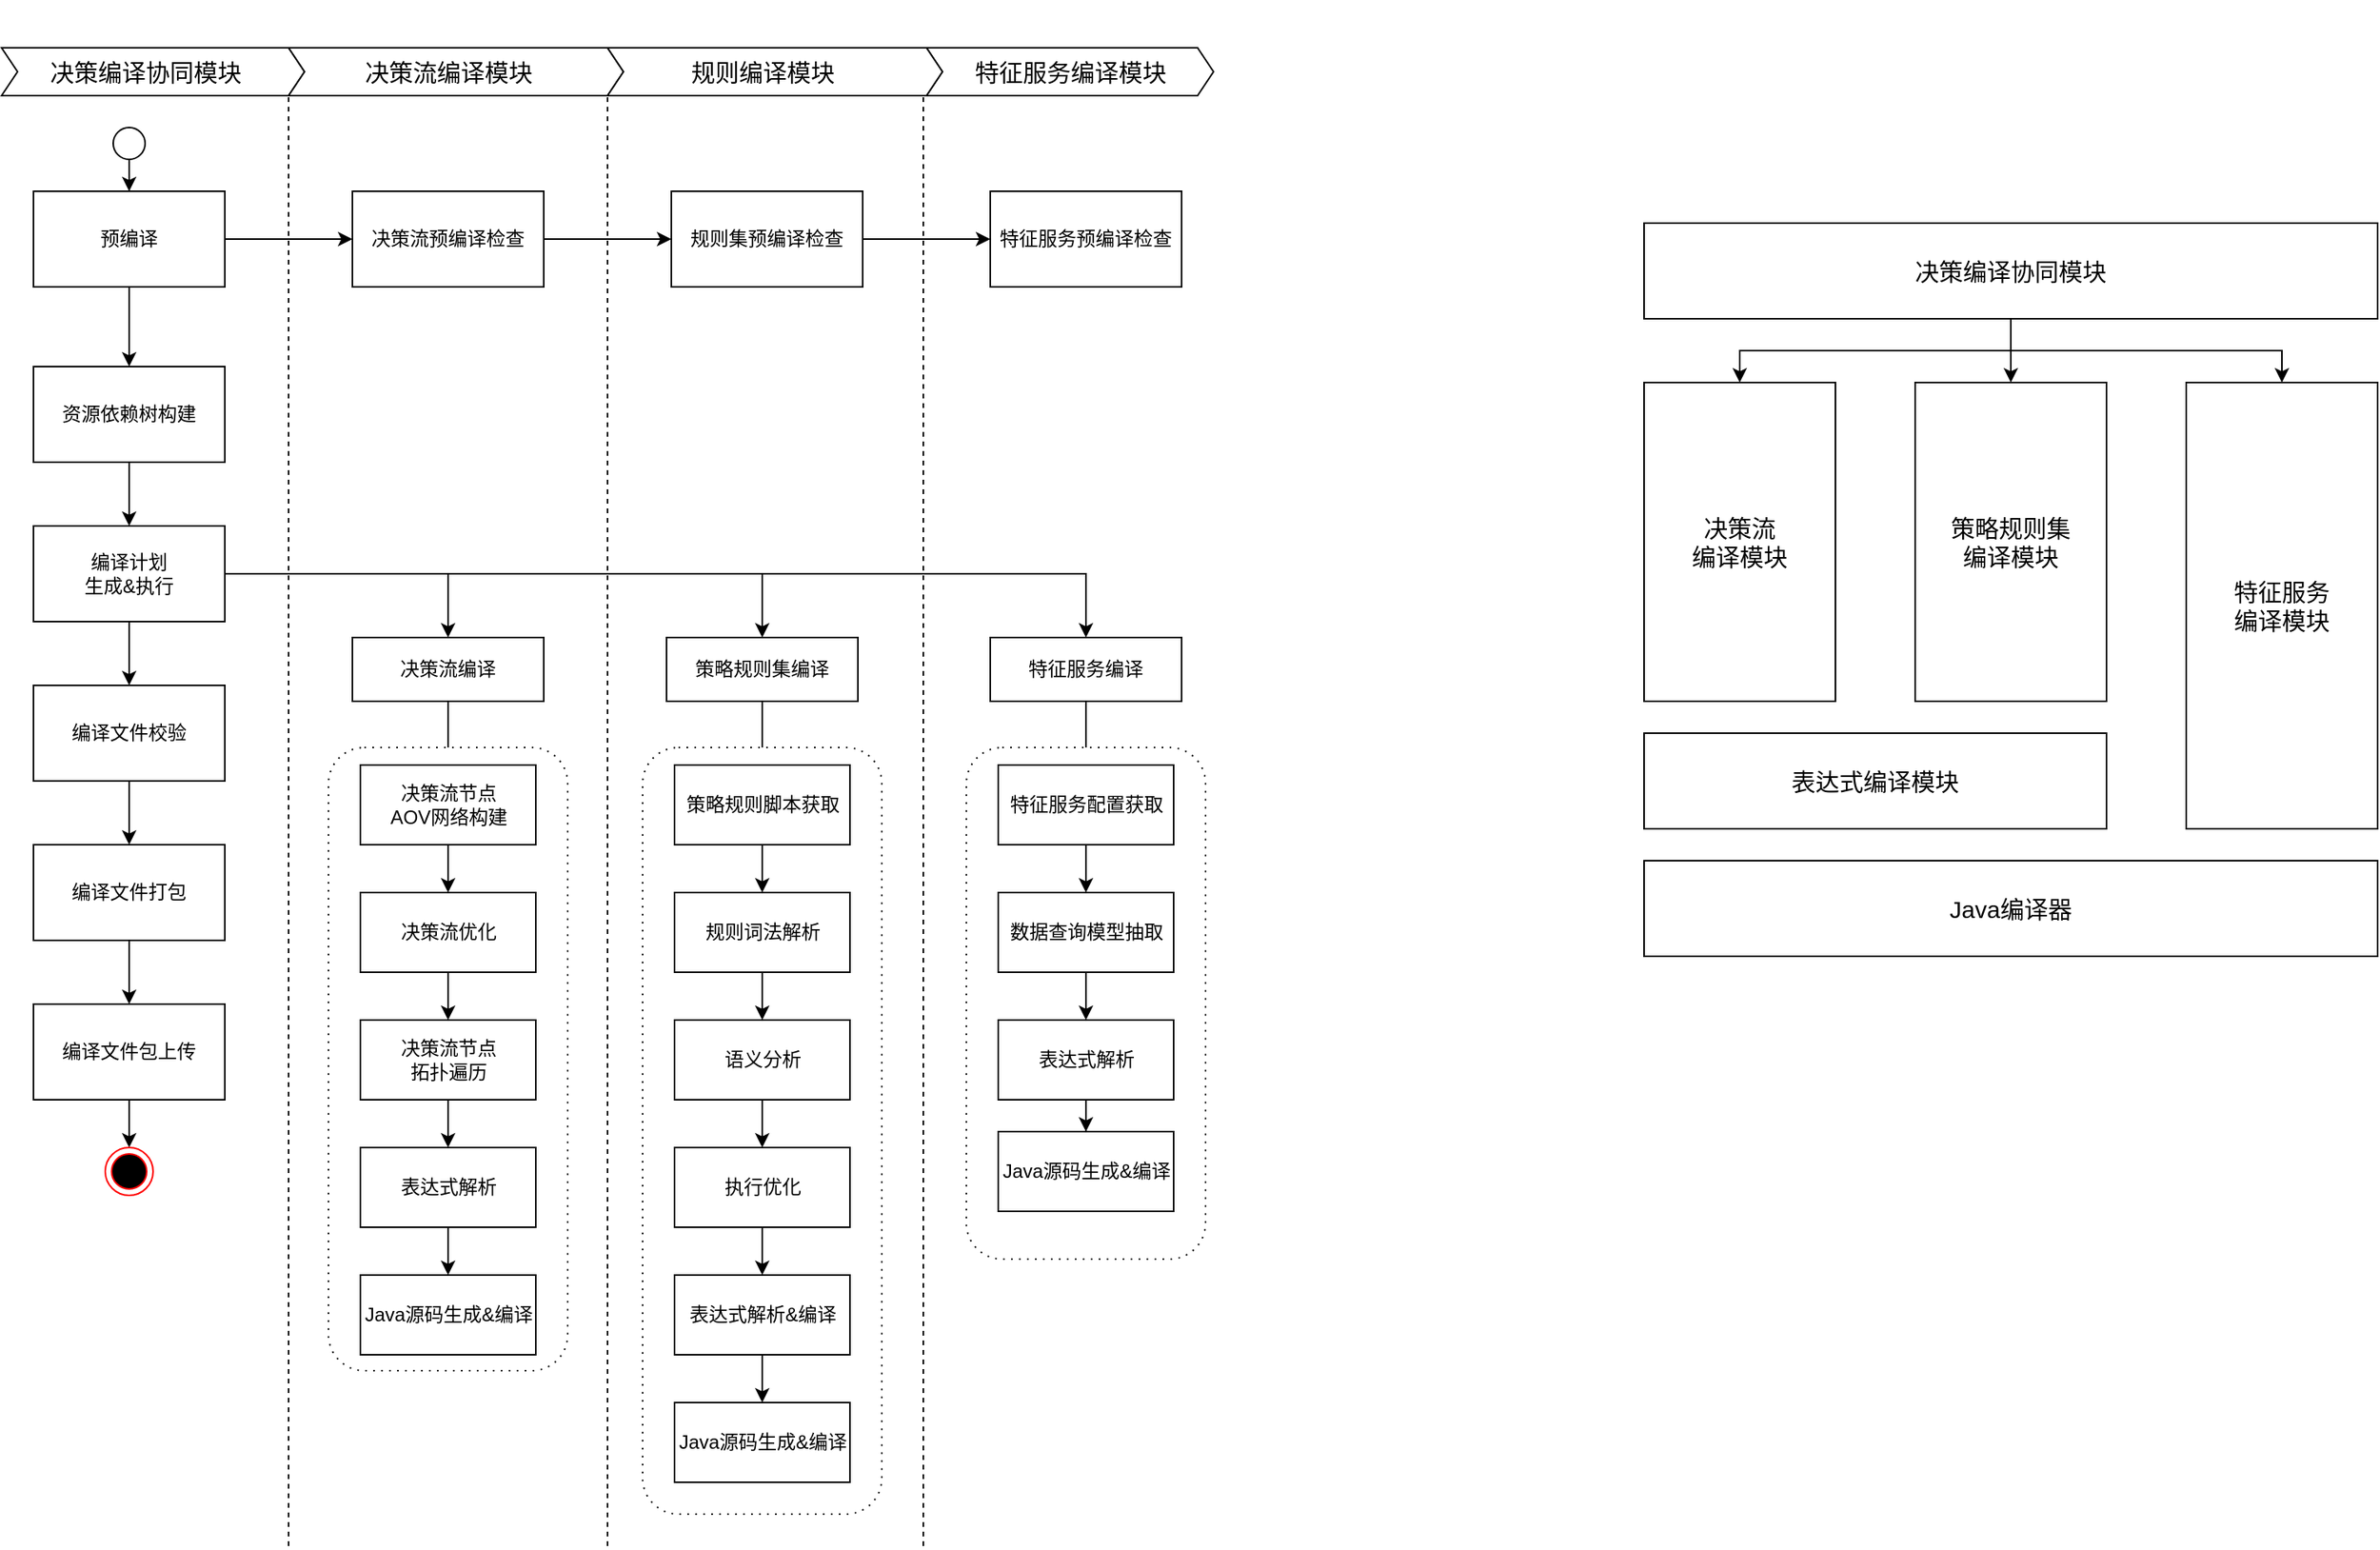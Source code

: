 <mxfile version="13.6.4" type="github">
  <diagram id="XIEwJmgOxNmqymngDd2L" name="Page-1">
    <mxGraphModel dx="1463" dy="1116" grid="1" gridSize="10" guides="1" tooltips="1" connect="1" arrows="1" fold="1" page="1" pageScale="1" pageWidth="827" pageHeight="1169" math="0" shadow="0">
      <root>
        <mxCell id="0" />
        <mxCell id="1" parent="0" />
        <mxCell id="7AzHG-92tgLLTeT5lNPb-124" value="&#xa;&#xa;&lt;span style=&quot;color: rgba(0, 0, 0, 0); font-family: monospace; font-size: 0px; font-style: normal; font-weight: 400; letter-spacing: normal; text-indent: 0px; text-transform: none; word-spacing: 0px; background-color: rgb(248, 249, 250); display: inline; float: none;&quot;&gt;&amp;nbsp;&lt;/span&gt;&#xa;&#xa;" style="html=1;shadow=0;dashed=0;align=center;verticalAlign=middle;shape=mxgraph.arrows2.arrow;dy=0;dx=10;notch=10;fontSize=15;" vertex="1" parent="1">
          <mxGeometry x="470" y="300" width="210" height="30" as="geometry" />
        </mxCell>
        <mxCell id="7AzHG-92tgLLTeT5lNPb-114" value="&#xa;&#xa;&lt;span style=&quot;color: rgba(0, 0, 0, 0); font-family: monospace; font-size: 0px; font-style: normal; font-weight: 400; letter-spacing: normal; text-indent: 0px; text-transform: none; word-spacing: 0px; background-color: rgb(248, 249, 250); display: inline; float: none;&quot;&gt;&amp;nbsp;&lt;/span&gt;&#xa;&#xa;" style="endArrow=none;dashed=1;html=1;entryX=0;entryY=0;entryDx=0;entryDy=0;entryPerimeter=0;" parent="1" edge="1" target="7AzHG-92tgLLTeT5lNPb-123">
          <mxGeometry width="50" height="50" relative="1" as="geometry">
            <mxPoint x="270" y="1240" as="sourcePoint" />
            <mxPoint x="270" y="280" as="targetPoint" />
          </mxGeometry>
        </mxCell>
        <mxCell id="7AzHG-92tgLLTeT5lNPb-15" value="&#xa;&#xa;&lt;span style=&quot;color: rgba(0, 0, 0, 0); font-family: monospace; font-size: 0px; font-style: normal; font-weight: 400; letter-spacing: normal; text-indent: 0px; text-transform: none; word-spacing: 0px; background-color: rgb(248, 249, 250); display: inline; float: none;&quot;&gt;&amp;nbsp;&lt;/span&gt;&#xa;&#xa;" style="endArrow=none;dashed=1;html=1;" parent="1" edge="1">
          <mxGeometry width="50" height="50" relative="1" as="geometry">
            <mxPoint x="470" y="1240" as="sourcePoint" />
            <mxPoint x="470" y="326" as="targetPoint" />
          </mxGeometry>
        </mxCell>
        <mxCell id="7AzHG-92tgLLTeT5lNPb-24" value="&#xa;&#xa;&lt;span style=&quot;color: rgba(0, 0, 0, 0); font-family: monospace; font-size: 0px; font-style: normal; font-weight: 400; letter-spacing: normal; text-indent: 0px; text-transform: none; word-spacing: 0px; background-color: rgb(248, 249, 250); display: inline; float: none;&quot;&gt;&amp;nbsp;&lt;/span&gt;&#xa;&#xa;" style="endArrow=none;dashed=1;html=1;entryX=0;entryY=0;entryDx=200;entryDy=0;entryPerimeter=0;" parent="1" edge="1">
          <mxGeometry width="50" height="50" relative="1" as="geometry">
            <mxPoint x="668" y="1240" as="sourcePoint" />
            <mxPoint x="668" y="300" as="targetPoint" />
          </mxGeometry>
        </mxCell>
        <mxCell id="7AzHG-92tgLLTeT5lNPb-121" value="&#xa;&#xa;&lt;span style=&quot;color: rgba(0, 0, 0, 0); font-family: monospace; font-size: 0px; font-style: normal; font-weight: 400; letter-spacing: normal; text-indent: 0px; text-transform: none; word-spacing: 0px; background-color: rgb(248, 249, 250); display: inline; float: none;&quot;&gt;&amp;nbsp;&lt;/span&gt;&#xa;&#xa;" style="html=1;shadow=0;dashed=0;align=center;verticalAlign=middle;shape=mxgraph.arrows2.arrow;dy=0;dx=10;notch=10;fontSize=15;" vertex="1" parent="1">
          <mxGeometry x="90" y="300" width="190" height="30" as="geometry" />
        </mxCell>
        <mxCell id="7AzHG-92tgLLTeT5lNPb-123" value="&#xa;&#xa;&lt;span style=&quot;color: rgba(0, 0, 0, 0); font-family: monospace; font-size: 0px; font-style: normal; font-weight: 400; letter-spacing: normal; text-indent: 0px; text-transform: none; word-spacing: 0px; background-color: rgb(248, 249, 250); display: inline; float: none;&quot;&gt;&amp;nbsp;&lt;/span&gt;&#xa;&#xa;" style="html=1;shadow=0;dashed=0;align=center;verticalAlign=middle;shape=mxgraph.arrows2.arrow;dy=0;dx=10;notch=10;fontSize=15;" vertex="1" parent="1">
          <mxGeometry x="270" y="300" width="210" height="30" as="geometry" />
        </mxCell>
        <mxCell id="7AzHG-92tgLLTeT5lNPb-127" value="&#xa;&#xa;&lt;span style=&quot;color: rgba(0, 0, 0, 0); font-family: monospace; font-size: 0px; font-style: normal; font-weight: 400; letter-spacing: normal; text-indent: 0px; text-transform: none; word-spacing: 0px; background-color: rgb(248, 249, 250); display: inline; float: none;&quot;&gt;&amp;nbsp;&lt;/span&gt;&#xa;&#xa;" style="html=1;shadow=0;dashed=0;align=center;verticalAlign=middle;shape=mxgraph.arrows2.arrow;dy=0;dx=10;notch=10;fontSize=15;" vertex="1" parent="1">
          <mxGeometry x="670" y="300" width="180" height="30" as="geometry" />
        </mxCell>
        <mxCell id="7AzHG-92tgLLTeT5lNPb-128" value="&#xa;&#xa;&lt;span style=&quot;color: rgba(0, 0, 0, 0); font-family: monospace; font-size: 0px; font-style: normal; font-weight: 400; letter-spacing: normal; text-indent: 0px; text-transform: none; word-spacing: 0px; background-color: rgb(248, 249, 250); display: inline; float: none;&quot;&gt;&amp;nbsp;&lt;/span&gt;&#xa;&#xa;" style="html=1;shadow=0;dashed=0;align=center;verticalAlign=middle;shape=mxgraph.arrows2.arrow;dy=0;dx=10;notch=10;fontSize=15;" vertex="1" parent="1">
          <mxGeometry x="470" y="300" width="210" height="30" as="geometry" />
        </mxCell>
        <mxCell id="7AzHG-92tgLLTeT5lNPb-29" value="" style="edgeStyle=orthogonalEdgeStyle;rounded=0;orthogonalLoop=1;jettySize=auto;html=1;exitX=0.5;exitY=1;exitDx=0;exitDy=0;" parent="1" source="7AzHG-92tgLLTeT5lNPb-2" target="7AzHG-92tgLLTeT5lNPb-17" edge="1">
          <mxGeometry relative="1" as="geometry" />
        </mxCell>
        <mxCell id="7AzHG-92tgLLTeT5lNPb-35" value="" style="edgeStyle=orthogonalEdgeStyle;rounded=0;orthogonalLoop=1;jettySize=auto;html=1;" parent="1" source="7AzHG-92tgLLTeT5lNPb-1" target="7AzHG-92tgLLTeT5lNPb-34" edge="1">
          <mxGeometry relative="1" as="geometry" />
        </mxCell>
        <mxCell id="kVF2bjEt8h-Rvxi-zuzt-1" value="" style="edgeStyle=orthogonalEdgeStyle;rounded=0;orthogonalLoop=1;jettySize=auto;html=1;" edge="1" parent="1" source="7AzHG-92tgLLTeT5lNPb-1" target="7AzHG-92tgLLTeT5lNPb-2">
          <mxGeometry relative="1" as="geometry" />
        </mxCell>
        <mxCell id="7AzHG-92tgLLTeT5lNPb-1" value="预编译" style="rounded=0;whiteSpace=wrap;html=1;" parent="1" vertex="1">
          <mxGeometry x="110" y="390" width="120" height="60" as="geometry" />
        </mxCell>
        <mxCell id="7AzHG-92tgLLTeT5lNPb-2" value="资源依赖树构建" style="whiteSpace=wrap;html=1;rounded=0;" parent="1" vertex="1">
          <mxGeometry x="110" y="500" width="120" height="60" as="geometry" />
        </mxCell>
        <mxCell id="7AzHG-92tgLLTeT5lNPb-83" value="" style="edgeStyle=orthogonalEdgeStyle;rounded=0;orthogonalLoop=1;jettySize=auto;html=1;startArrow=none;startFill=0;endArrow=classic;endFill=1;" parent="1" source="7AzHG-92tgLLTeT5lNPb-4" edge="1">
          <mxGeometry relative="1" as="geometry">
            <mxPoint x="567" y="790" as="targetPoint" />
          </mxGeometry>
        </mxCell>
        <mxCell id="7AzHG-92tgLLTeT5lNPb-4" value="策略规则集编译" style="whiteSpace=wrap;html=1;rounded=0;" parent="1" vertex="1">
          <mxGeometry x="507" y="670" width="120" height="40" as="geometry" />
        </mxCell>
        <mxCell id="7AzHG-92tgLLTeT5lNPb-27" value="" style="edgeStyle=orthogonalEdgeStyle;rounded=0;orthogonalLoop=1;jettySize=auto;html=1;" parent="1" source="7AzHG-92tgLLTeT5lNPb-9" target="7AzHG-92tgLLTeT5lNPb-1" edge="1">
          <mxGeometry relative="1" as="geometry" />
        </mxCell>
        <mxCell id="7AzHG-92tgLLTeT5lNPb-9" value="" style="verticalLabelPosition=bottom;verticalAlign=top;html=1;shape=mxgraph.flowchart.on-page_reference;" parent="1" vertex="1">
          <mxGeometry x="160" y="350" width="20" height="20" as="geometry" />
        </mxCell>
        <mxCell id="7AzHG-92tgLLTeT5lNPb-13" value="&lt;span&gt;特征服务编译&lt;/span&gt;" style="whiteSpace=wrap;html=1;rounded=0;" parent="1" vertex="1">
          <mxGeometry x="710" y="670" width="120" height="40" as="geometry" />
        </mxCell>
        <mxCell id="7AzHG-92tgLLTeT5lNPb-20" value="&#xa;&#xa;&lt;span style=&quot;color: rgba(0, 0, 0, 0); font-family: monospace; font-size: 0px; font-style: normal; font-weight: 400; letter-spacing: normal; text-indent: 0px; text-transform: none; word-spacing: 0px; background-color: rgb(248, 249, 250); display: inline; float: none;&quot;&gt;&amp;nbsp;&lt;/span&gt;&#xa;&#xa;" style="edgeStyle=orthogonalEdgeStyle;rounded=0;orthogonalLoop=1;jettySize=auto;html=1;exitX=1;exitY=0.5;exitDx=0;exitDy=0;entryX=0.5;entryY=0;entryDx=0;entryDy=0;" parent="1" source="7AzHG-92tgLLTeT5lNPb-17" target="7AzHG-92tgLLTeT5lNPb-13" edge="1">
          <mxGeometry relative="1" as="geometry" />
        </mxCell>
        <mxCell id="7AzHG-92tgLLTeT5lNPb-16" value="决策流编译" style="whiteSpace=wrap;html=1;rounded=0;" parent="1" vertex="1">
          <mxGeometry x="310" y="670" width="120" height="40" as="geometry" />
        </mxCell>
        <mxCell id="7AzHG-92tgLLTeT5lNPb-19" value="" style="edgeStyle=orthogonalEdgeStyle;rounded=0;orthogonalLoop=1;jettySize=auto;html=1;" parent="1" source="7AzHG-92tgLLTeT5lNPb-17" target="7AzHG-92tgLLTeT5lNPb-16" edge="1">
          <mxGeometry relative="1" as="geometry" />
        </mxCell>
        <mxCell id="7AzHG-92tgLLTeT5lNPb-22" value="" style="edgeStyle=orthogonalEdgeStyle;rounded=0;orthogonalLoop=1;jettySize=auto;html=1;" parent="1" source="7AzHG-92tgLLTeT5lNPb-17" target="7AzHG-92tgLLTeT5lNPb-4" edge="1">
          <mxGeometry relative="1" as="geometry">
            <mxPoint x="310" y="630" as="targetPoint" />
          </mxGeometry>
        </mxCell>
        <mxCell id="7AzHG-92tgLLTeT5lNPb-42" value="" style="edgeStyle=orthogonalEdgeStyle;rounded=0;orthogonalLoop=1;jettySize=auto;html=1;" parent="1" source="7AzHG-92tgLLTeT5lNPb-17" target="7AzHG-92tgLLTeT5lNPb-41" edge="1">
          <mxGeometry relative="1" as="geometry" />
        </mxCell>
        <mxCell id="7AzHG-92tgLLTeT5lNPb-17" value="编译计划&lt;br&gt;生成&amp;amp;执行" style="whiteSpace=wrap;html=1;rounded=0;" parent="1" vertex="1">
          <mxGeometry x="110" y="600" width="120" height="60" as="geometry" />
        </mxCell>
        <mxCell id="7AzHG-92tgLLTeT5lNPb-37" value="" style="edgeStyle=orthogonalEdgeStyle;rounded=0;orthogonalLoop=1;jettySize=auto;html=1;" parent="1" source="7AzHG-92tgLLTeT5lNPb-34" target="7AzHG-92tgLLTeT5lNPb-36" edge="1">
          <mxGeometry relative="1" as="geometry" />
        </mxCell>
        <mxCell id="7AzHG-92tgLLTeT5lNPb-34" value="决策流预编译检查" style="whiteSpace=wrap;html=1;rounded=0;" parent="1" vertex="1">
          <mxGeometry x="310" y="390" width="120" height="60" as="geometry" />
        </mxCell>
        <mxCell id="7AzHG-92tgLLTeT5lNPb-39" value="" style="edgeStyle=orthogonalEdgeStyle;rounded=0;orthogonalLoop=1;jettySize=auto;html=1;" parent="1" source="7AzHG-92tgLLTeT5lNPb-36" target="7AzHG-92tgLLTeT5lNPb-38" edge="1">
          <mxGeometry relative="1" as="geometry" />
        </mxCell>
        <mxCell id="7AzHG-92tgLLTeT5lNPb-36" value="规则集预编译检查" style="whiteSpace=wrap;html=1;rounded=0;" parent="1" vertex="1">
          <mxGeometry x="510" y="390" width="120" height="60" as="geometry" />
        </mxCell>
        <mxCell id="7AzHG-92tgLLTeT5lNPb-38" value="特征服务预编译检查" style="whiteSpace=wrap;html=1;rounded=0;" parent="1" vertex="1">
          <mxGeometry x="710" y="390" width="120" height="60" as="geometry" />
        </mxCell>
        <mxCell id="7AzHG-92tgLLTeT5lNPb-44" value="" style="edgeStyle=orthogonalEdgeStyle;rounded=0;orthogonalLoop=1;jettySize=auto;html=1;" parent="1" source="7AzHG-92tgLLTeT5lNPb-41" target="7AzHG-92tgLLTeT5lNPb-43" edge="1">
          <mxGeometry relative="1" as="geometry" />
        </mxCell>
        <mxCell id="7AzHG-92tgLLTeT5lNPb-41" value="编译文件校验" style="whiteSpace=wrap;html=1;rounded=0;" parent="1" vertex="1">
          <mxGeometry x="110" y="700" width="120" height="60" as="geometry" />
        </mxCell>
        <mxCell id="7AzHG-92tgLLTeT5lNPb-46" value="" style="edgeStyle=orthogonalEdgeStyle;rounded=0;orthogonalLoop=1;jettySize=auto;html=1;" parent="1" source="7AzHG-92tgLLTeT5lNPb-43" target="7AzHG-92tgLLTeT5lNPb-45" edge="1">
          <mxGeometry relative="1" as="geometry" />
        </mxCell>
        <mxCell id="7AzHG-92tgLLTeT5lNPb-43" value="编译文件打包" style="whiteSpace=wrap;html=1;rounded=0;" parent="1" vertex="1">
          <mxGeometry x="110" y="800" width="120" height="60" as="geometry" />
        </mxCell>
        <mxCell id="7AzHG-92tgLLTeT5lNPb-52" value="" style="edgeStyle=orthogonalEdgeStyle;rounded=0;orthogonalLoop=1;jettySize=auto;html=1;" parent="1" source="7AzHG-92tgLLTeT5lNPb-45" target="7AzHG-92tgLLTeT5lNPb-51" edge="1">
          <mxGeometry relative="1" as="geometry" />
        </mxCell>
        <mxCell id="7AzHG-92tgLLTeT5lNPb-45" value="编译文件包上传" style="whiteSpace=wrap;html=1;rounded=0;" parent="1" vertex="1">
          <mxGeometry x="110" y="900" width="120" height="60" as="geometry" />
        </mxCell>
        <mxCell id="7AzHG-92tgLLTeT5lNPb-51" value="" style="ellipse;html=1;shape=endState;fillColor=#000000;strokeColor=#ff0000;" parent="1" vertex="1">
          <mxGeometry x="155" y="990" width="30" height="30" as="geometry" />
        </mxCell>
        <mxCell id="7AzHG-92tgLLTeT5lNPb-57" value="" style="edgeStyle=orthogonalEdgeStyle;rounded=0;orthogonalLoop=1;jettySize=auto;html=1;endArrow=none;endFill=0;" parent="1" source="7AzHG-92tgLLTeT5lNPb-55" target="7AzHG-92tgLLTeT5lNPb-16" edge="1">
          <mxGeometry relative="1" as="geometry" />
        </mxCell>
        <mxCell id="7AzHG-92tgLLTeT5lNPb-55" value="&#xa;&#xa;&lt;span style=&quot;color: rgba(0, 0, 0, 0); font-family: monospace; font-size: 0px; font-style: normal; font-weight: 400; letter-spacing: normal; text-indent: 0px; text-transform: none; word-spacing: 0px; background-color: rgb(248, 249, 250); display: inline; float: none;&quot;&gt;&amp;nbsp;&lt;/span&gt;&#xa;&#xa;" style="shape=ext;rounded=1;html=1;whiteSpace=wrap;dashed=1;dashPattern=1 4;" parent="1" vertex="1">
          <mxGeometry x="295" y="739" width="150" height="391" as="geometry" />
        </mxCell>
        <mxCell id="7AzHG-92tgLLTeT5lNPb-67" value="" style="edgeStyle=orthogonalEdgeStyle;rounded=0;orthogonalLoop=1;jettySize=auto;html=1;startArrow=none;startFill=0;endArrow=classic;endFill=1;" parent="1" source="7AzHG-92tgLLTeT5lNPb-59" target="7AzHG-92tgLLTeT5lNPb-66" edge="1">
          <mxGeometry relative="1" as="geometry" />
        </mxCell>
        <mxCell id="7AzHG-92tgLLTeT5lNPb-59" value="决策流节点&lt;br&gt;AOV网络构建" style="html=1;" parent="1" vertex="1">
          <mxGeometry x="315" y="750" width="110" height="50" as="geometry" />
        </mxCell>
        <mxCell id="7AzHG-92tgLLTeT5lNPb-69" value="" style="edgeStyle=orthogonalEdgeStyle;rounded=0;orthogonalLoop=1;jettySize=auto;html=1;startArrow=none;startFill=0;endArrow=classic;endFill=1;" parent="1" source="7AzHG-92tgLLTeT5lNPb-66" target="7AzHG-92tgLLTeT5lNPb-68" edge="1">
          <mxGeometry relative="1" as="geometry" />
        </mxCell>
        <mxCell id="7AzHG-92tgLLTeT5lNPb-66" value="决策流优化" style="html=1;" parent="1" vertex="1">
          <mxGeometry x="315" y="830" width="110" height="50" as="geometry" />
        </mxCell>
        <mxCell id="7AzHG-92tgLLTeT5lNPb-186" value="" style="edgeStyle=orthogonalEdgeStyle;rounded=0;orthogonalLoop=1;jettySize=auto;html=1;startArrow=none;startFill=0;endArrow=classic;endFill=1;fontSize=15;" edge="1" parent="1" source="7AzHG-92tgLLTeT5lNPb-68" target="7AzHG-92tgLLTeT5lNPb-185">
          <mxGeometry relative="1" as="geometry" />
        </mxCell>
        <mxCell id="7AzHG-92tgLLTeT5lNPb-68" value="决策流节点&lt;br&gt;拓扑遍历" style="html=1;" parent="1" vertex="1">
          <mxGeometry x="315" y="910" width="110" height="50" as="geometry" />
        </mxCell>
        <mxCell id="7AzHG-92tgLLTeT5lNPb-70" value="Java源码生成&amp;amp;编译" style="html=1;" parent="1" vertex="1">
          <mxGeometry x="315" y="1070" width="110" height="50" as="geometry" />
        </mxCell>
        <mxCell id="7AzHG-92tgLLTeT5lNPb-74" value="&#xa;&#xa;&lt;span style=&quot;color: rgba(0, 0, 0, 0); font-family: monospace; font-size: 0px; font-style: normal; font-weight: 400; letter-spacing: normal; text-indent: 0px; text-transform: none; word-spacing: 0px; background-color: rgb(248, 249, 250); display: inline; float: none;&quot;&gt;&amp;nbsp;&lt;/span&gt;&#xa;&#xa;" style="shape=ext;rounded=1;html=1;whiteSpace=wrap;dashed=1;dashPattern=1 4;" parent="1" vertex="1">
          <mxGeometry x="492" y="739" width="150" height="481" as="geometry" />
        </mxCell>
        <mxCell id="7AzHG-92tgLLTeT5lNPb-75" value="" style="edgeStyle=orthogonalEdgeStyle;rounded=0;orthogonalLoop=1;jettySize=auto;html=1;startArrow=none;startFill=0;endArrow=classic;endFill=1;" parent="1" source="7AzHG-92tgLLTeT5lNPb-76" target="7AzHG-92tgLLTeT5lNPb-78" edge="1">
          <mxGeometry relative="1" as="geometry" />
        </mxCell>
        <mxCell id="7AzHG-92tgLLTeT5lNPb-76" value="策略规则脚本获取" style="html=1;" parent="1" vertex="1">
          <mxGeometry x="512" y="750" width="110" height="50" as="geometry" />
        </mxCell>
        <mxCell id="7AzHG-92tgLLTeT5lNPb-77" value="" style="edgeStyle=orthogonalEdgeStyle;rounded=0;orthogonalLoop=1;jettySize=auto;html=1;startArrow=none;startFill=0;endArrow=classic;endFill=1;" parent="1" source="7AzHG-92tgLLTeT5lNPb-78" target="7AzHG-92tgLLTeT5lNPb-80" edge="1">
          <mxGeometry relative="1" as="geometry" />
        </mxCell>
        <mxCell id="7AzHG-92tgLLTeT5lNPb-78" value="规则词法解析" style="html=1;" parent="1" vertex="1">
          <mxGeometry x="512" y="830" width="110" height="50" as="geometry" />
        </mxCell>
        <mxCell id="7AzHG-92tgLLTeT5lNPb-79" value="" style="edgeStyle=orthogonalEdgeStyle;rounded=0;orthogonalLoop=1;jettySize=auto;html=1;startArrow=none;startFill=0;endArrow=classic;endFill=1;" parent="1" source="7AzHG-92tgLLTeT5lNPb-80" target="7AzHG-92tgLLTeT5lNPb-81" edge="1">
          <mxGeometry relative="1" as="geometry" />
        </mxCell>
        <mxCell id="7AzHG-92tgLLTeT5lNPb-80" value="语义分析" style="html=1;" parent="1" vertex="1">
          <mxGeometry x="512" y="910" width="110" height="50" as="geometry" />
        </mxCell>
        <mxCell id="7AzHG-92tgLLTeT5lNPb-89" value="" style="edgeStyle=orthogonalEdgeStyle;rounded=0;orthogonalLoop=1;jettySize=auto;html=1;startArrow=none;startFill=0;endArrow=classic;endFill=1;" parent="1" source="7AzHG-92tgLLTeT5lNPb-81" target="7AzHG-92tgLLTeT5lNPb-88" edge="1">
          <mxGeometry relative="1" as="geometry" />
        </mxCell>
        <mxCell id="7AzHG-92tgLLTeT5lNPb-81" value="执行优化" style="html=1;" parent="1" vertex="1">
          <mxGeometry x="512" y="990" width="110" height="50" as="geometry" />
        </mxCell>
        <mxCell id="7AzHG-92tgLLTeT5lNPb-194" value="" style="edgeStyle=orthogonalEdgeStyle;rounded=0;orthogonalLoop=1;jettySize=auto;html=1;startArrow=none;startFill=0;endArrow=classic;endFill=1;fontSize=15;" edge="1" parent="1" source="7AzHG-92tgLLTeT5lNPb-88" target="7AzHG-92tgLLTeT5lNPb-193">
          <mxGeometry relative="1" as="geometry" />
        </mxCell>
        <mxCell id="7AzHG-92tgLLTeT5lNPb-88" value="表达式解析&amp;amp;编译" style="html=1;" parent="1" vertex="1">
          <mxGeometry x="512" y="1070" width="110" height="50" as="geometry" />
        </mxCell>
        <mxCell id="7AzHG-92tgLLTeT5lNPb-90" value="" style="edgeStyle=orthogonalEdgeStyle;rounded=0;orthogonalLoop=1;jettySize=auto;html=1;startArrow=none;startFill=0;endArrow=classic;endFill=1;" parent="1" edge="1">
          <mxGeometry relative="1" as="geometry">
            <mxPoint x="770" y="710" as="sourcePoint" />
            <mxPoint x="770" y="790" as="targetPoint" />
          </mxGeometry>
        </mxCell>
        <mxCell id="7AzHG-92tgLLTeT5lNPb-92" value="" style="edgeStyle=orthogonalEdgeStyle;rounded=0;orthogonalLoop=1;jettySize=auto;html=1;startArrow=none;startFill=0;endArrow=classic;endFill=1;" parent="1" source="7AzHG-92tgLLTeT5lNPb-93" target="7AzHG-92tgLLTeT5lNPb-95" edge="1">
          <mxGeometry relative="1" as="geometry" />
        </mxCell>
        <mxCell id="7AzHG-92tgLLTeT5lNPb-93" value="策略规则脚本获取" style="html=1;" parent="1" vertex="1">
          <mxGeometry x="715" y="750" width="110" height="50" as="geometry" />
        </mxCell>
        <mxCell id="7AzHG-92tgLLTeT5lNPb-94" value="" style="edgeStyle=orthogonalEdgeStyle;rounded=0;orthogonalLoop=1;jettySize=auto;html=1;startArrow=none;startFill=0;endArrow=classic;endFill=1;" parent="1" source="7AzHG-92tgLLTeT5lNPb-95" target="7AzHG-92tgLLTeT5lNPb-97" edge="1">
          <mxGeometry relative="1" as="geometry" />
        </mxCell>
        <mxCell id="7AzHG-92tgLLTeT5lNPb-95" value="规则词法解析" style="html=1;" parent="1" vertex="1">
          <mxGeometry x="715" y="830" width="110" height="50" as="geometry" />
        </mxCell>
        <mxCell id="7AzHG-92tgLLTeT5lNPb-97" value="语义分析" style="html=1;" parent="1" vertex="1">
          <mxGeometry x="715" y="910" width="110" height="50" as="geometry" />
        </mxCell>
        <mxCell id="7AzHG-92tgLLTeT5lNPb-101" value="" style="edgeStyle=orthogonalEdgeStyle;rounded=0;orthogonalLoop=1;jettySize=auto;html=1;startArrow=none;startFill=0;endArrow=classic;endFill=1;" parent="1" edge="1">
          <mxGeometry relative="1" as="geometry">
            <mxPoint x="770" y="710" as="sourcePoint" />
            <mxPoint x="770" y="790" as="targetPoint" />
          </mxGeometry>
        </mxCell>
        <mxCell id="7AzHG-92tgLLTeT5lNPb-102" value="&#xa;&#xa;&lt;span style=&quot;color: rgba(0, 0, 0, 0); font-family: monospace; font-size: 0px; font-style: normal; font-weight: 400; letter-spacing: normal; text-indent: 0px; text-transform: none; word-spacing: 0px; background-color: rgb(248, 249, 250); display: inline; float: none;&quot;&gt;&amp;nbsp;&lt;/span&gt;&#xa;&#xa;" style="shape=ext;rounded=1;html=1;whiteSpace=wrap;dashed=1;dashPattern=1 4;" parent="1" vertex="1">
          <mxGeometry x="695" y="739" width="150" height="321" as="geometry" />
        </mxCell>
        <mxCell id="7AzHG-92tgLLTeT5lNPb-103" value="" style="edgeStyle=orthogonalEdgeStyle;rounded=0;orthogonalLoop=1;jettySize=auto;html=1;startArrow=none;startFill=0;endArrow=classic;endFill=1;" parent="1" source="7AzHG-92tgLLTeT5lNPb-104" target="7AzHG-92tgLLTeT5lNPb-106" edge="1">
          <mxGeometry relative="1" as="geometry" />
        </mxCell>
        <mxCell id="7AzHG-92tgLLTeT5lNPb-104" value="特征服务配置获取" style="html=1;" parent="1" vertex="1">
          <mxGeometry x="715" y="750" width="110" height="50" as="geometry" />
        </mxCell>
        <mxCell id="7AzHG-92tgLLTeT5lNPb-200" value="" style="edgeStyle=orthogonalEdgeStyle;rounded=0;orthogonalLoop=1;jettySize=auto;html=1;startArrow=none;startFill=0;endArrow=classic;endFill=1;fontSize=15;" edge="1" parent="1" source="7AzHG-92tgLLTeT5lNPb-106" target="7AzHG-92tgLLTeT5lNPb-197">
          <mxGeometry relative="1" as="geometry" />
        </mxCell>
        <mxCell id="7AzHG-92tgLLTeT5lNPb-106" value="数据查询模型抽取" style="html=1;" parent="1" vertex="1">
          <mxGeometry x="715" y="830" width="110" height="50" as="geometry" />
        </mxCell>
        <mxCell id="7AzHG-92tgLLTeT5lNPb-107" value="" style="edgeStyle=orthogonalEdgeStyle;rounded=0;orthogonalLoop=1;jettySize=auto;html=1;startArrow=none;startFill=0;endArrow=classic;endFill=1;" parent="1" edge="1">
          <mxGeometry relative="1" as="geometry">
            <mxPoint x="770" y="990" as="targetPoint" />
          </mxGeometry>
        </mxCell>
        <mxCell id="7AzHG-92tgLLTeT5lNPb-111" value="Java源码生成&amp;amp;编译" style="html=1;" parent="1" vertex="1">
          <mxGeometry x="715" y="980" width="110" height="50" as="geometry" />
        </mxCell>
        <mxCell id="7AzHG-92tgLLTeT5lNPb-115" value="决策编译协同模块" style="text;html=1;align=center;verticalAlign=middle;resizable=0;points=[];autosize=1;fontSize=15;" parent="1" vertex="1">
          <mxGeometry x="110" y="305" width="140" height="20" as="geometry" />
        </mxCell>
        <mxCell id="7AzHG-92tgLLTeT5lNPb-116" value="决策流编译模块" style="text;html=1;align=center;verticalAlign=middle;resizable=0;points=[];autosize=1;fontSize=15;" parent="1" vertex="1">
          <mxGeometry x="310" y="305" width="120" height="20" as="geometry" />
        </mxCell>
        <mxCell id="7AzHG-92tgLLTeT5lNPb-117" value="规则编译模块" style="text;html=1;align=center;verticalAlign=middle;resizable=0;points=[];autosize=1;fontSize=15;" parent="1" vertex="1">
          <mxGeometry x="512" y="305" width="110" height="20" as="geometry" />
        </mxCell>
        <mxCell id="7AzHG-92tgLLTeT5lNPb-118" value="特征服务编译模块" style="text;html=1;align=center;verticalAlign=middle;resizable=0;points=[];autosize=1;fontSize=15;" parent="1" vertex="1">
          <mxGeometry x="690" y="305" width="140" height="20" as="geometry" />
        </mxCell>
        <mxCell id="kVF2bjEt8h-Rvxi-zuzt-3" value="" style="edgeStyle=orthogonalEdgeStyle;rounded=0;orthogonalLoop=1;jettySize=auto;html=1;" edge="1" target="kVF2bjEt8h-Rvxi-zuzt-6" parent="1">
          <mxGeometry relative="1" as="geometry">
            <mxPoint x="430" y="530" as="sourcePoint" />
          </mxGeometry>
        </mxCell>
        <mxCell id="7AzHG-92tgLLTeT5lNPb-148" style="edgeStyle=orthogonalEdgeStyle;rounded=0;orthogonalLoop=1;jettySize=auto;html=1;exitX=0.5;exitY=1;exitDx=0;exitDy=0;startArrow=none;startFill=0;endArrow=classic;endFill=1;fontSize=15;" edge="1" parent="1" source="7AzHG-92tgLLTeT5lNPb-151" target="7AzHG-92tgLLTeT5lNPb-153">
          <mxGeometry relative="1" as="geometry" />
        </mxCell>
        <mxCell id="kVF2bjEt8h-Rvxi-zuzt-5" value="" style="edgeStyle=orthogonalEdgeStyle;rounded=0;orthogonalLoop=1;jettySize=auto;html=1;" edge="1" target="kVF2bjEt8h-Rvxi-zuzt-7" parent="1">
          <mxGeometry relative="1" as="geometry">
            <mxPoint x="630" y="530" as="sourcePoint" />
          </mxGeometry>
        </mxCell>
        <mxCell id="7AzHG-92tgLLTeT5lNPb-149" value="" style="edgeStyle=orthogonalEdgeStyle;rounded=0;orthogonalLoop=1;jettySize=auto;html=1;startArrow=none;startFill=0;endArrow=classic;endFill=1;fontSize=15;" edge="1" parent="1" source="7AzHG-92tgLLTeT5lNPb-151" target="7AzHG-92tgLLTeT5lNPb-155">
          <mxGeometry relative="1" as="geometry" />
        </mxCell>
        <mxCell id="7AzHG-92tgLLTeT5lNPb-150" style="edgeStyle=orthogonalEdgeStyle;rounded=0;orthogonalLoop=1;jettySize=auto;html=1;startArrow=none;startFill=0;endArrow=classic;endFill=1;fontSize=15;" edge="1" parent="1" source="7AzHG-92tgLLTeT5lNPb-151" target="7AzHG-92tgLLTeT5lNPb-158">
          <mxGeometry relative="1" as="geometry">
            <mxPoint x="1370" y="500" as="targetPoint" />
          </mxGeometry>
        </mxCell>
        <mxCell id="7AzHG-92tgLLTeT5lNPb-151" value="决策编译协同模块" style="rounded=0;whiteSpace=wrap;html=1;fontSize=15;" vertex="1" parent="1">
          <mxGeometry x="1120" y="410" width="460" height="60" as="geometry" />
        </mxCell>
        <mxCell id="7AzHG-92tgLLTeT5lNPb-153" value="决策流&lt;br&gt;编译模块" style="rounded=0;whiteSpace=wrap;html=1;fontSize=15;" vertex="1" parent="1">
          <mxGeometry x="1120" y="510" width="120" height="200" as="geometry" />
        </mxCell>
        <mxCell id="7AzHG-92tgLLTeT5lNPb-155" value="策略规则集&lt;br&gt;编译模块" style="rounded=0;whiteSpace=wrap;html=1;fontSize=15;" vertex="1" parent="1">
          <mxGeometry x="1290" y="510" width="120" height="200" as="geometry" />
        </mxCell>
        <mxCell id="7AzHG-92tgLLTeT5lNPb-158" value="特征服务&lt;br&gt;编译模块" style="rounded=0;whiteSpace=wrap;html=1;fontSize=15;" vertex="1" parent="1">
          <mxGeometry x="1460" y="510" width="120" height="280" as="geometry" />
        </mxCell>
        <mxCell id="7AzHG-92tgLLTeT5lNPb-159" value="表达式编译模块" style="rounded=0;whiteSpace=wrap;html=1;fontSize=15;" vertex="1" parent="1">
          <mxGeometry x="1120" y="730" width="290" height="60" as="geometry" />
        </mxCell>
        <mxCell id="7AzHG-92tgLLTeT5lNPb-160" value="Java编译器" style="rounded=0;whiteSpace=wrap;html=1;fontSize=15;" vertex="1" parent="1">
          <mxGeometry x="1120" y="810" width="460" height="60" as="geometry" />
        </mxCell>
        <mxCell id="7AzHG-92tgLLTeT5lNPb-187" value="" style="edgeStyle=orthogonalEdgeStyle;rounded=0;orthogonalLoop=1;jettySize=auto;html=1;startArrow=none;startFill=0;endArrow=classic;endFill=1;fontSize=15;" edge="1" parent="1" source="7AzHG-92tgLLTeT5lNPb-185" target="7AzHG-92tgLLTeT5lNPb-70">
          <mxGeometry relative="1" as="geometry" />
        </mxCell>
        <mxCell id="7AzHG-92tgLLTeT5lNPb-185" value="表达式解析" style="html=1;" vertex="1" parent="1">
          <mxGeometry x="315" y="990" width="110" height="50" as="geometry" />
        </mxCell>
        <mxCell id="7AzHG-92tgLLTeT5lNPb-193" value="Java源码生成&amp;amp;编译" style="html=1;" vertex="1" parent="1">
          <mxGeometry x="512" y="1150" width="110" height="50" as="geometry" />
        </mxCell>
        <mxCell id="7AzHG-92tgLLTeT5lNPb-201" value="" style="edgeStyle=orthogonalEdgeStyle;rounded=0;orthogonalLoop=1;jettySize=auto;html=1;startArrow=none;startFill=0;endArrow=classic;endFill=1;fontSize=15;" edge="1" parent="1" source="7AzHG-92tgLLTeT5lNPb-197" target="7AzHG-92tgLLTeT5lNPb-111">
          <mxGeometry relative="1" as="geometry" />
        </mxCell>
        <mxCell id="7AzHG-92tgLLTeT5lNPb-197" value="表达式解析" style="html=1;" vertex="1" parent="1">
          <mxGeometry x="715" y="910" width="110" height="50" as="geometry" />
        </mxCell>
      </root>
    </mxGraphModel>
  </diagram>
</mxfile>
